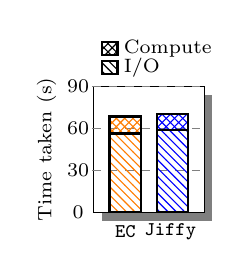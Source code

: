\begin{tikzpicture}[xscale=0.02,yscale=0.016,font=\scriptsize]

  \draw[preaction={fill=black,opacity=.5,transform canvas={xshift=3,yshift=-3}},black][fill=white] (30,0) rectangle (100, 100);

  \draw[dashed, gray] (29, 33.33) -- (101, 33.33);
  \draw[dashed, gray] (29, 66.67) -- (101, 66.67);
  \draw[dashed, gray] (29, 100.00) -- (101, 100.00);

  \draw[thick, black] (20, 0.00) node[align=left] {0};
  \draw[thick, black] (20, 33.33) node[align=left] {30};
  \draw[thick, black] (20, 66.66) node[align=left] {60};
  \draw[thick, black] (20, 100.00) node[align=left] {90};

  \node (label-align) [thick, black, align=center,rotate=90] at (0, 50) {{Time taken (s)}};

%  \draw[thick, fill=blue!30] (10.00,0) rectangle (20.00,86.38);
%  \draw[thick, fill=blue] (10.00,86.38) rectangle (20.00,91.14);
%  \draw[thick, fill=red!30] (20.00,0) rectangle (30.00,64.79);
%  \draw[thick, fill=red] (20.00,64.79) rectangle (30.00,75.81);

%  \draw[thick, fill=blue!30] (40.00,0) rectangle (50.00,30.85);
%  \draw[thick, fill=blue] (40.00,30.85) rectangle (50.00,34.81); % 3.96
%  \draw[thick, fill=red!30] (50.00,0) rectangle (60.00,31.73);
%  \draw[thick, fill=red] (50.00,31.73) rectangle (60.00,41.23); % 9.5

  \draw[thick, pattern=north west lines, pattern color=BurntOrange] (40.00,0) rectangle (60.00,62.58);
  \draw[thick, pattern=crosshatch, pattern color=BurntOrange] (40.00,62.58) rectangle (60.00,76.04);

%  \draw[thick, fill=blue!30] (70.00,0) rectangle (80.00,27.04);
%  \draw[thick, fill=blue] (70.00,27.04) rectangle (80.00,31.09); % 4.05
%  \draw[thick, fill=red!30] (80.00,0) rectangle (90.00,38.09);
%  \draw[thick, fill=red] (80.00,38.09) rectangle (90.00,47.08); % 8.99
  
  \draw[thick, pattern=north west lines, pattern color=blue] (70.00,0) rectangle (90.00,65.13);
  \draw[thick, pattern=crosshatch, pattern color=blue] (70.00,65.13) rectangle (90.00,78.17);


  \draw[thick, black] (50.00, -15) node {{\tt EC}};
  \draw[thick, black] (78.57, -15) node {{\tt Jiffy}};

  \draw[thick, pattern=crosshatch] (35, 125) rectangle (45, 135) node[midway,right=0.05,text height=6, anchor=west] {$\strut$Compute};
  \draw[thick, pattern=north west lines] (35, 110) rectangle (45, 120) node[midway,right=0.05,text height=6, anchor=west] {$\strut$I/O};

\end{tikzpicture}